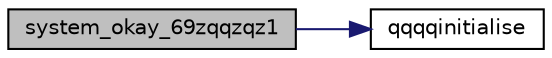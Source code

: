 digraph "system_okay_69zqqzqz1"
{
  edge [fontname="Helvetica",fontsize="10",labelfontname="Helvetica",labelfontsize="10"];
  node [fontname="Helvetica",fontsize="10",shape=record];
  rankdir="LR";
  Node6755 [label="system_okay_69zqqzqz1",height=0.2,width=0.4,color="black", fillcolor="grey75", style="filled", fontcolor="black"];
  Node6755 -> Node6756 [color="midnightblue",fontsize="10",style="solid",fontname="Helvetica"];
  Node6756 [label="qqqqinitialise",height=0.2,width=0.4,color="black", fillcolor="white", style="filled",URL="$inszt__system__okay_8c.html#ab860f96a01c75c73f8c0cafc5ac84896"];
}

